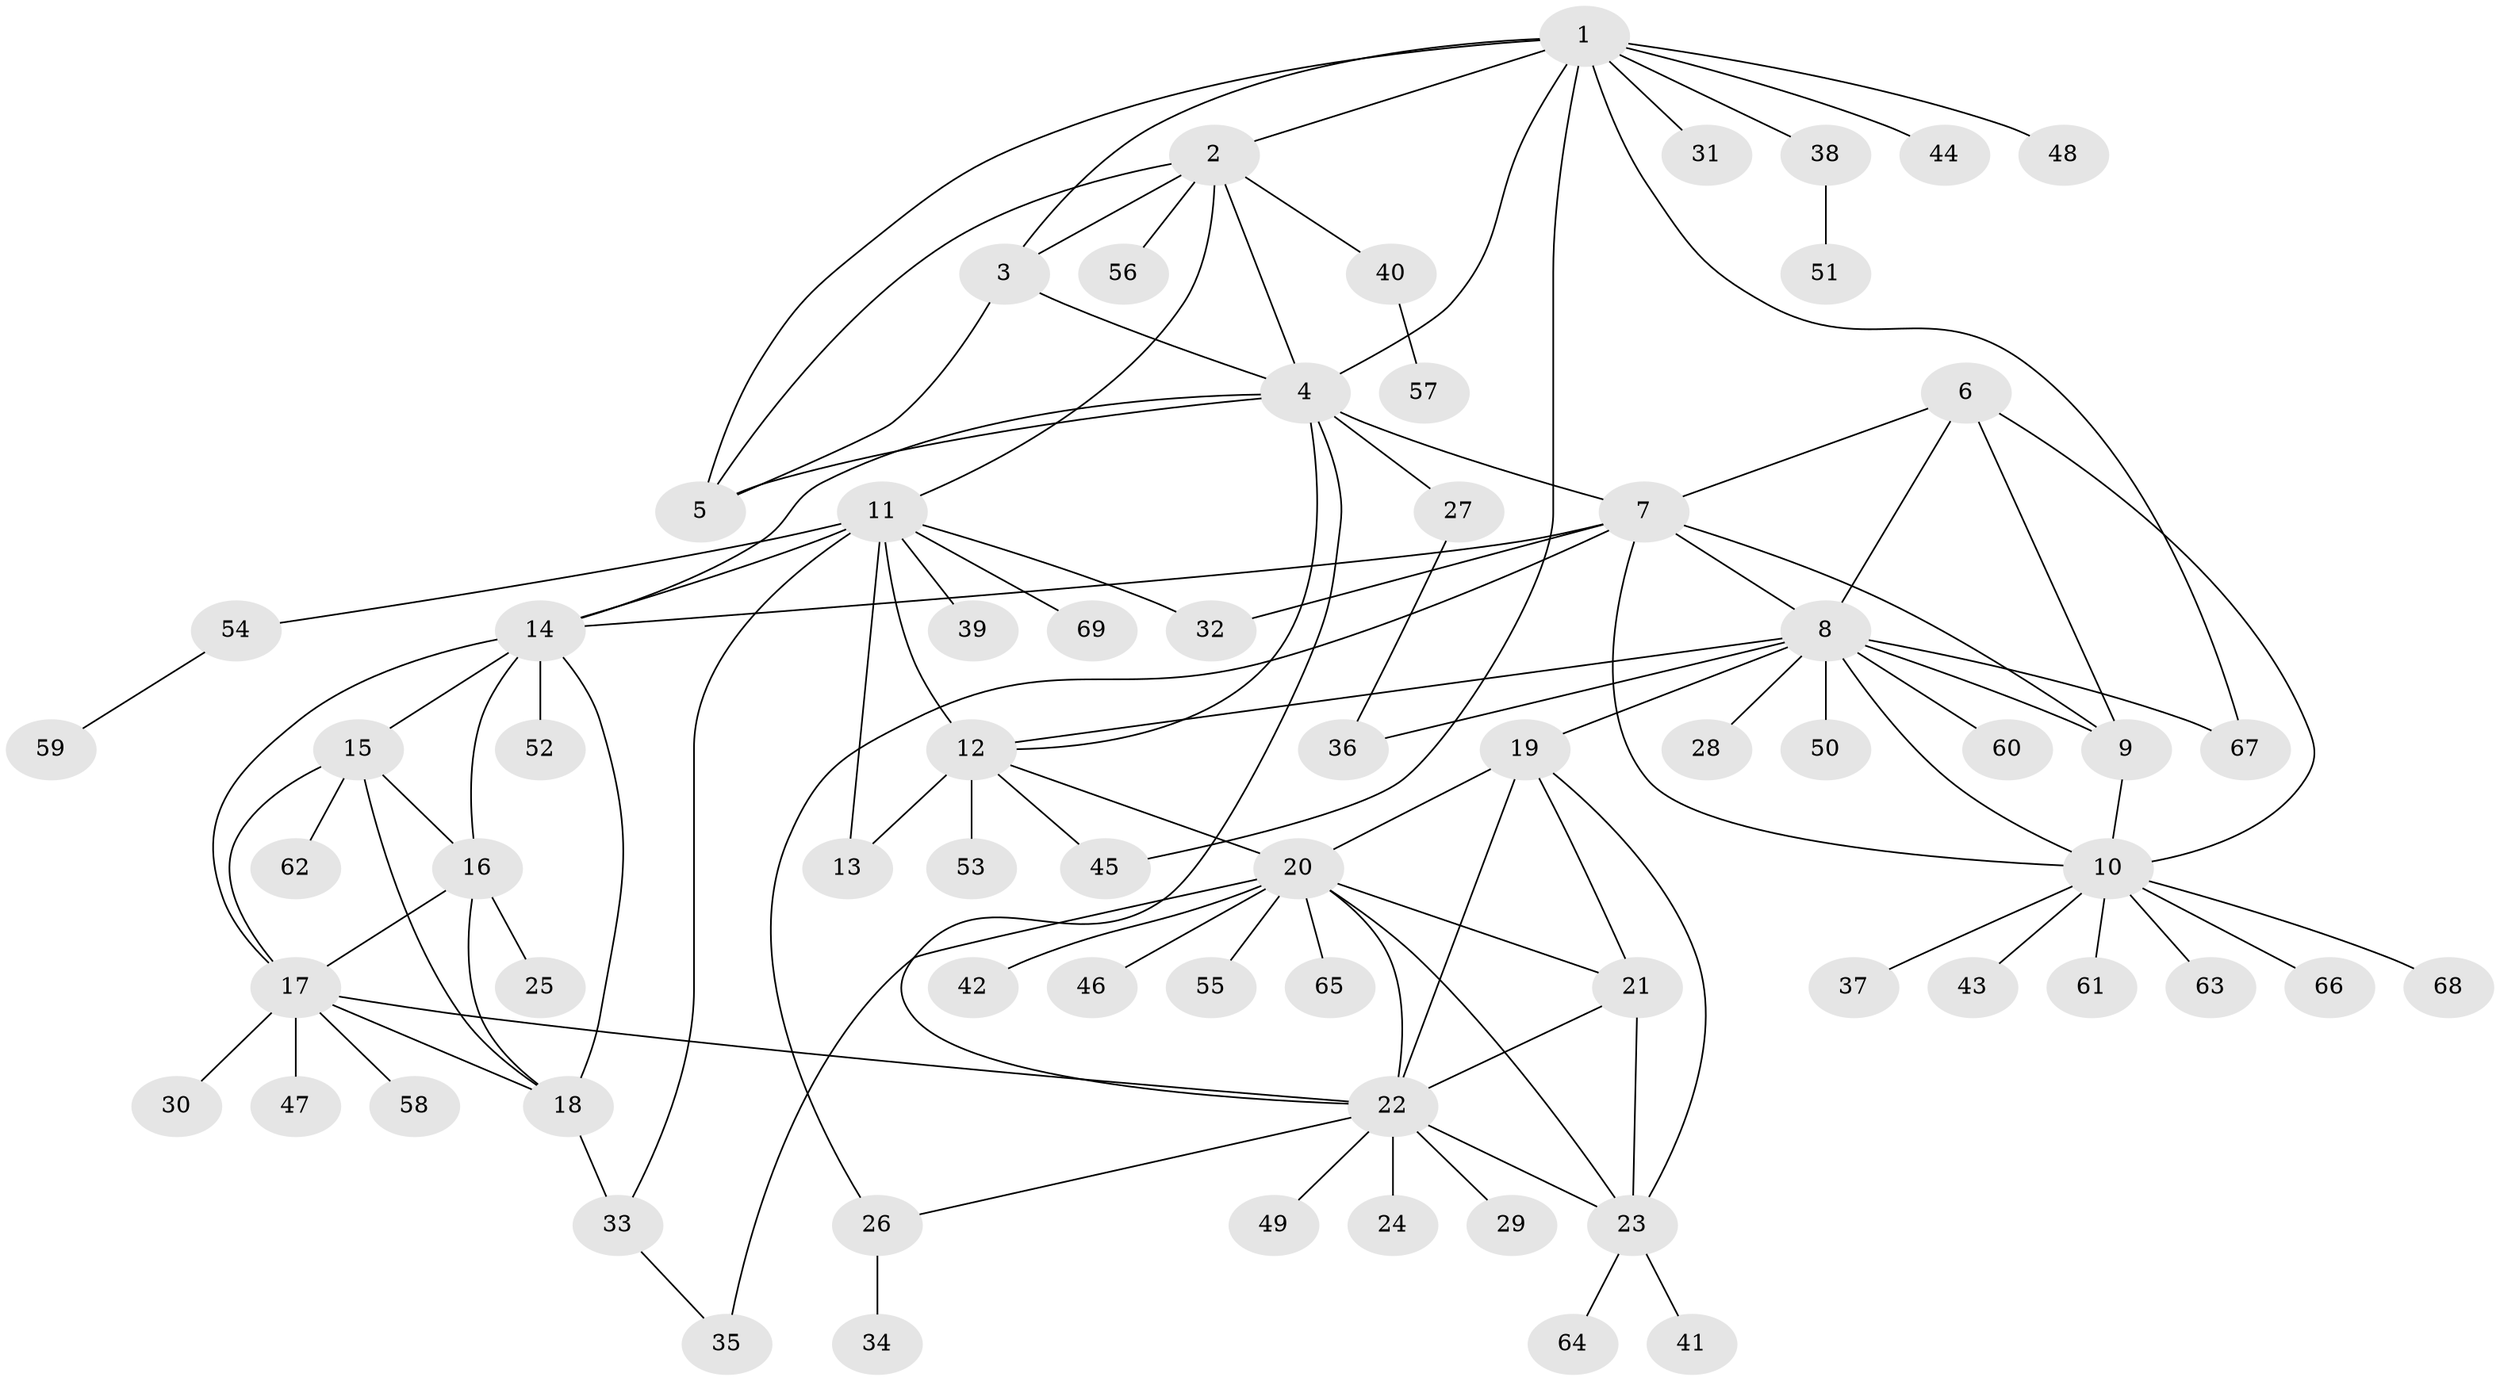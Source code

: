 // original degree distribution, {11: 0.03508771929824561, 8: 0.008771929824561403, 5: 0.06140350877192982, 9: 0.02631578947368421, 12: 0.008771929824561403, 7: 0.02631578947368421, 6: 0.03508771929824561, 10: 0.017543859649122806, 1: 0.543859649122807, 4: 0.008771929824561403, 3: 0.043859649122807015, 2: 0.18421052631578946}
// Generated by graph-tools (version 1.1) at 2025/52/03/04/25 22:52:41]
// undirected, 69 vertices, 107 edges
graph export_dot {
  node [color=gray90,style=filled];
  1;
  2;
  3;
  4;
  5;
  6;
  7;
  8;
  9;
  10;
  11;
  12;
  13;
  14;
  15;
  16;
  17;
  18;
  19;
  20;
  21;
  22;
  23;
  24;
  25;
  26;
  27;
  28;
  29;
  30;
  31;
  32;
  33;
  34;
  35;
  36;
  37;
  38;
  39;
  40;
  41;
  42;
  43;
  44;
  45;
  46;
  47;
  48;
  49;
  50;
  51;
  52;
  53;
  54;
  55;
  56;
  57;
  58;
  59;
  60;
  61;
  62;
  63;
  64;
  65;
  66;
  67;
  68;
  69;
  1 -- 2 [weight=1.0];
  1 -- 3 [weight=1.0];
  1 -- 4 [weight=1.0];
  1 -- 5 [weight=1.0];
  1 -- 31 [weight=1.0];
  1 -- 38 [weight=1.0];
  1 -- 44 [weight=1.0];
  1 -- 45 [weight=1.0];
  1 -- 48 [weight=1.0];
  1 -- 67 [weight=1.0];
  2 -- 3 [weight=1.0];
  2 -- 4 [weight=1.0];
  2 -- 5 [weight=1.0];
  2 -- 11 [weight=1.0];
  2 -- 40 [weight=1.0];
  2 -- 56 [weight=1.0];
  3 -- 4 [weight=1.0];
  3 -- 5 [weight=1.0];
  4 -- 5 [weight=1.0];
  4 -- 7 [weight=1.0];
  4 -- 12 [weight=1.0];
  4 -- 14 [weight=1.0];
  4 -- 22 [weight=1.0];
  4 -- 27 [weight=1.0];
  6 -- 7 [weight=1.0];
  6 -- 8 [weight=1.0];
  6 -- 9 [weight=1.0];
  6 -- 10 [weight=1.0];
  7 -- 8 [weight=1.0];
  7 -- 9 [weight=1.0];
  7 -- 10 [weight=1.0];
  7 -- 14 [weight=1.0];
  7 -- 26 [weight=1.0];
  7 -- 32 [weight=1.0];
  8 -- 9 [weight=1.0];
  8 -- 10 [weight=1.0];
  8 -- 12 [weight=1.0];
  8 -- 19 [weight=1.0];
  8 -- 28 [weight=1.0];
  8 -- 36 [weight=1.0];
  8 -- 50 [weight=1.0];
  8 -- 60 [weight=1.0];
  8 -- 67 [weight=1.0];
  9 -- 10 [weight=1.0];
  10 -- 37 [weight=1.0];
  10 -- 43 [weight=1.0];
  10 -- 61 [weight=1.0];
  10 -- 63 [weight=1.0];
  10 -- 66 [weight=1.0];
  10 -- 68 [weight=1.0];
  11 -- 12 [weight=3.0];
  11 -- 13 [weight=3.0];
  11 -- 14 [weight=1.0];
  11 -- 32 [weight=1.0];
  11 -- 33 [weight=1.0];
  11 -- 39 [weight=1.0];
  11 -- 54 [weight=1.0];
  11 -- 69 [weight=1.0];
  12 -- 13 [weight=1.0];
  12 -- 20 [weight=1.0];
  12 -- 45 [weight=1.0];
  12 -- 53 [weight=1.0];
  14 -- 15 [weight=1.0];
  14 -- 16 [weight=1.0];
  14 -- 17 [weight=1.0];
  14 -- 18 [weight=1.0];
  14 -- 52 [weight=2.0];
  15 -- 16 [weight=1.0];
  15 -- 17 [weight=1.0];
  15 -- 18 [weight=1.0];
  15 -- 62 [weight=1.0];
  16 -- 17 [weight=1.0];
  16 -- 18 [weight=1.0];
  16 -- 25 [weight=1.0];
  17 -- 18 [weight=1.0];
  17 -- 22 [weight=1.0];
  17 -- 30 [weight=1.0];
  17 -- 47 [weight=1.0];
  17 -- 58 [weight=1.0];
  18 -- 33 [weight=2.0];
  19 -- 20 [weight=1.0];
  19 -- 21 [weight=1.0];
  19 -- 22 [weight=1.0];
  19 -- 23 [weight=1.0];
  20 -- 21 [weight=1.0];
  20 -- 22 [weight=1.0];
  20 -- 23 [weight=1.0];
  20 -- 35 [weight=1.0];
  20 -- 42 [weight=1.0];
  20 -- 46 [weight=1.0];
  20 -- 55 [weight=1.0];
  20 -- 65 [weight=1.0];
  21 -- 22 [weight=1.0];
  21 -- 23 [weight=1.0];
  22 -- 23 [weight=1.0];
  22 -- 24 [weight=1.0];
  22 -- 26 [weight=1.0];
  22 -- 29 [weight=1.0];
  22 -- 49 [weight=1.0];
  23 -- 41 [weight=1.0];
  23 -- 64 [weight=1.0];
  26 -- 34 [weight=1.0];
  27 -- 36 [weight=1.0];
  33 -- 35 [weight=1.0];
  38 -- 51 [weight=1.0];
  40 -- 57 [weight=1.0];
  54 -- 59 [weight=1.0];
}
